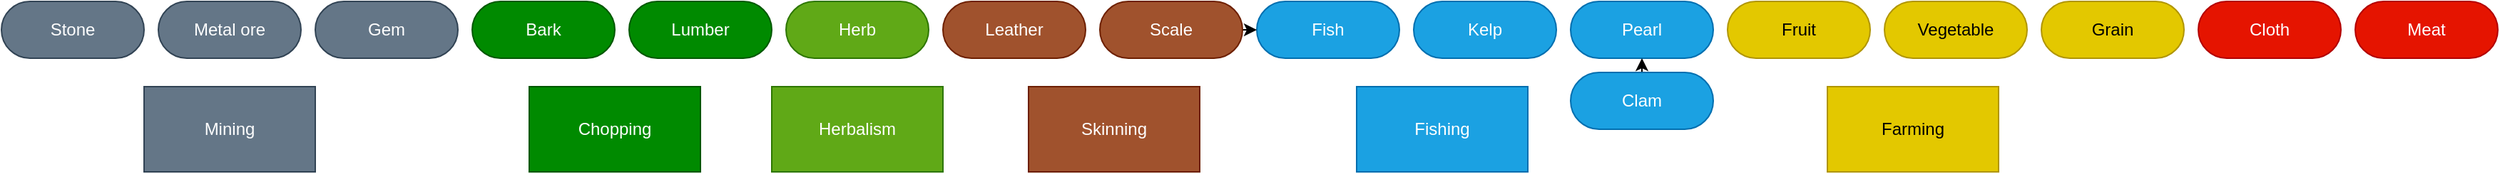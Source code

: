 <mxfile version="21.3.7" type="github">
  <diagram name="Page-1" id="ByM7EYE0tFDZRY8Mzz5l">
    <mxGraphModel dx="2449" dy="1086" grid="1" gridSize="10" guides="1" tooltips="1" connect="1" arrows="1" fold="1" page="0" pageScale="1" pageWidth="850" pageHeight="1100" math="0" shadow="0">
      <root>
        <mxCell id="0" />
        <mxCell id="1" parent="0" />
        <mxCell id="15eznZiNP9VjTDHSMITj-1" value="Mining" style="rounded=0;whiteSpace=wrap;html=1;fillColor=#647687;fontColor=#ffffff;strokeColor=#314354;" vertex="1" parent="1">
          <mxGeometry x="10" y="440" width="120" height="60" as="geometry" />
        </mxCell>
        <mxCell id="15eznZiNP9VjTDHSMITj-2" value="Chopping" style="rounded=0;whiteSpace=wrap;html=1;fillColor=#008a00;fontColor=#ffffff;strokeColor=#005700;" vertex="1" parent="1">
          <mxGeometry x="280" y="440" width="120" height="60" as="geometry" />
        </mxCell>
        <mxCell id="15eznZiNP9VjTDHSMITj-3" value="Herbalism" style="rounded=0;whiteSpace=wrap;html=1;fillColor=#60a917;fontColor=#ffffff;strokeColor=#2D7600;" vertex="1" parent="1">
          <mxGeometry x="450" y="440" width="120" height="60" as="geometry" />
        </mxCell>
        <mxCell id="15eznZiNP9VjTDHSMITj-4" value="Skinning" style="rounded=0;whiteSpace=wrap;html=1;fillColor=#a0522d;fontColor=#ffffff;strokeColor=#6D1F00;" vertex="1" parent="1">
          <mxGeometry x="630" y="440" width="120" height="60" as="geometry" />
        </mxCell>
        <mxCell id="15eznZiNP9VjTDHSMITj-5" value="Fishing" style="rounded=0;whiteSpace=wrap;html=1;fillColor=#1ba1e2;fontColor=#ffffff;strokeColor=#006EAF;" vertex="1" parent="1">
          <mxGeometry x="860" y="440" width="120" height="60" as="geometry" />
        </mxCell>
        <mxCell id="15eznZiNP9VjTDHSMITj-6" value="Farming" style="rounded=0;whiteSpace=wrap;html=1;fillColor=#e3c800;fontColor=#000000;strokeColor=#B09500;" vertex="1" parent="1">
          <mxGeometry x="1190" y="440" width="120" height="60" as="geometry" />
        </mxCell>
        <mxCell id="15eznZiNP9VjTDHSMITj-9" value="Stone" style="rounded=1;whiteSpace=wrap;html=1;fillColor=#647687;fontColor=#ffffff;strokeColor=#314354;arcSize=50;" vertex="1" parent="1">
          <mxGeometry x="-90" y="380" width="100" height="40" as="geometry" />
        </mxCell>
        <mxCell id="15eznZiNP9VjTDHSMITj-10" value="Metal ore" style="rounded=1;whiteSpace=wrap;html=1;fillColor=#647687;fontColor=#ffffff;strokeColor=#314354;arcSize=50;" vertex="1" parent="1">
          <mxGeometry x="20" y="380" width="100" height="40" as="geometry" />
        </mxCell>
        <mxCell id="15eznZiNP9VjTDHSMITj-11" value="Gem" style="rounded=1;whiteSpace=wrap;html=1;fillColor=#647687;fontColor=#ffffff;strokeColor=#314354;arcSize=50;" vertex="1" parent="1">
          <mxGeometry x="130" y="380" width="100" height="40" as="geometry" />
        </mxCell>
        <mxCell id="15eznZiNP9VjTDHSMITj-12" value="Lumber" style="rounded=1;whiteSpace=wrap;html=1;fillColor=#008a00;fontColor=#ffffff;strokeColor=#005700;arcSize=50;" vertex="1" parent="1">
          <mxGeometry x="350" y="380" width="100" height="40" as="geometry" />
        </mxCell>
        <mxCell id="15eznZiNP9VjTDHSMITj-13" value="Bark" style="rounded=1;whiteSpace=wrap;html=1;fillColor=#008a00;fontColor=#ffffff;strokeColor=#005700;arcSize=50;" vertex="1" parent="1">
          <mxGeometry x="240" y="380" width="100" height="40" as="geometry" />
        </mxCell>
        <mxCell id="15eznZiNP9VjTDHSMITj-14" value="Herb" style="rounded=1;whiteSpace=wrap;html=1;fillColor=#60a917;fontColor=#ffffff;strokeColor=#2D7600;arcSize=50;" vertex="1" parent="1">
          <mxGeometry x="460" y="380" width="100" height="40" as="geometry" />
        </mxCell>
        <mxCell id="15eznZiNP9VjTDHSMITj-15" value="Fish" style="rounded=1;whiteSpace=wrap;html=1;fillColor=#1ba1e2;fontColor=#ffffff;strokeColor=#006EAF;arcSize=50;" vertex="1" parent="1">
          <mxGeometry x="790" y="380" width="100" height="40" as="geometry" />
        </mxCell>
        <mxCell id="15eznZiNP9VjTDHSMITj-16" value="Leather" style="rounded=1;whiteSpace=wrap;html=1;fillColor=#a0522d;fontColor=#ffffff;strokeColor=#6D1F00;arcSize=50;" vertex="1" parent="1">
          <mxGeometry x="570" y="380" width="100" height="40" as="geometry" />
        </mxCell>
        <mxCell id="15eznZiNP9VjTDHSMITj-22" style="edgeStyle=orthogonalEdgeStyle;rounded=0;orthogonalLoop=1;jettySize=auto;html=1;exitX=1;exitY=0.5;exitDx=0;exitDy=0;entryX=0;entryY=0.5;entryDx=0;entryDy=0;" edge="1" parent="1" source="15eznZiNP9VjTDHSMITj-17" target="15eznZiNP9VjTDHSMITj-15">
          <mxGeometry relative="1" as="geometry" />
        </mxCell>
        <mxCell id="15eznZiNP9VjTDHSMITj-17" value="Scale" style="rounded=1;whiteSpace=wrap;html=1;fillColor=#a0522d;fontColor=#ffffff;strokeColor=#6D1F00;arcSize=50;" vertex="1" parent="1">
          <mxGeometry x="680" y="380" width="100" height="40" as="geometry" />
        </mxCell>
        <mxCell id="15eznZiNP9VjTDHSMITj-18" value="Kelp" style="rounded=1;whiteSpace=wrap;html=1;fillColor=#1ba1e2;fontColor=#ffffff;strokeColor=#006EAF;arcSize=50;" vertex="1" parent="1">
          <mxGeometry x="900" y="380" width="100" height="40" as="geometry" />
        </mxCell>
        <mxCell id="15eznZiNP9VjTDHSMITj-19" value="Pearl" style="rounded=1;whiteSpace=wrap;html=1;fillColor=#1ba1e2;fontColor=#ffffff;strokeColor=#006EAF;arcSize=50;" vertex="1" parent="1">
          <mxGeometry x="1010" y="380" width="100" height="40" as="geometry" />
        </mxCell>
        <mxCell id="15eznZiNP9VjTDHSMITj-23" style="edgeStyle=orthogonalEdgeStyle;rounded=0;orthogonalLoop=1;jettySize=auto;html=1;exitX=0.5;exitY=0;exitDx=0;exitDy=0;entryX=0.5;entryY=1;entryDx=0;entryDy=0;" edge="1" parent="1" source="15eznZiNP9VjTDHSMITj-20" target="15eznZiNP9VjTDHSMITj-19">
          <mxGeometry relative="1" as="geometry" />
        </mxCell>
        <mxCell id="15eznZiNP9VjTDHSMITj-20" value="Clam" style="rounded=1;whiteSpace=wrap;html=1;fillColor=#1ba1e2;fontColor=#ffffff;strokeColor=#006EAF;arcSize=50;" vertex="1" parent="1">
          <mxGeometry x="1010" y="430" width="100" height="40" as="geometry" />
        </mxCell>
        <mxCell id="15eznZiNP9VjTDHSMITj-24" value="Fruit" style="rounded=1;whiteSpace=wrap;html=1;fillColor=#e3c800;fontColor=#000000;strokeColor=#B09500;arcSize=50;" vertex="1" parent="1">
          <mxGeometry x="1120" y="380" width="100" height="40" as="geometry" />
        </mxCell>
        <mxCell id="15eznZiNP9VjTDHSMITj-25" value="Vegetable" style="rounded=1;whiteSpace=wrap;html=1;fillColor=#e3c800;fontColor=#000000;strokeColor=#B09500;arcSize=50;" vertex="1" parent="1">
          <mxGeometry x="1230" y="380" width="100" height="40" as="geometry" />
        </mxCell>
        <mxCell id="15eznZiNP9VjTDHSMITj-26" value="Grain" style="rounded=1;whiteSpace=wrap;html=1;fillColor=#e3c800;fontColor=#000000;strokeColor=#B09500;arcSize=50;" vertex="1" parent="1">
          <mxGeometry x="1340" y="380" width="100" height="40" as="geometry" />
        </mxCell>
        <mxCell id="15eznZiNP9VjTDHSMITj-27" value="Cloth" style="rounded=1;whiteSpace=wrap;html=1;fillColor=#e51400;fontColor=#ffffff;strokeColor=#B20000;arcSize=50;" vertex="1" parent="1">
          <mxGeometry x="1450" y="380" width="100" height="40" as="geometry" />
        </mxCell>
        <mxCell id="15eznZiNP9VjTDHSMITj-28" value="Meat" style="rounded=1;whiteSpace=wrap;html=1;fillColor=#e51400;fontColor=#ffffff;strokeColor=#B20000;arcSize=50;" vertex="1" parent="1">
          <mxGeometry x="1560" y="380" width="100" height="40" as="geometry" />
        </mxCell>
      </root>
    </mxGraphModel>
  </diagram>
</mxfile>
